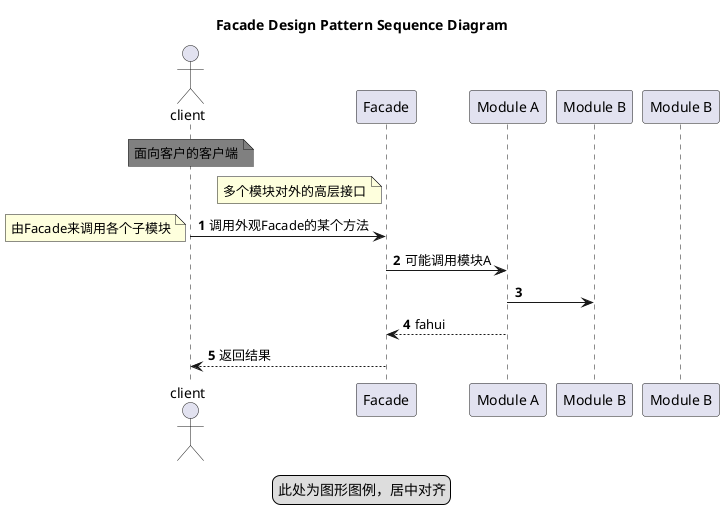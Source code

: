 @startuml
title Facade Design Pattern Sequence Diagram
actor client as client
participant Facade as facade
participant "Module A" as A
participant "Module B" as B
participant "Module B" as C
note over of client #grey : 面向客户的客户端
note left of facade: 多个模块对外的高层接口
autonumber
client -> facade: 调用外观Facade的某个方法
note left : 由Facade来调用各个子模块
' Bob --> Alice: Authentication Response
facade -> A: 可能调用模块A
A -> B
A --> facade : fahui
'facade -> B: 可能调用模块B
'facade -> C: 可能调用模块C
autonumber 5
facade --> client : 返回结果


legend center
    此处为图形图例，居中对齐
endlegend

/'newpage 这是标题
 Bliss -> Tia : Let's go home
 Bliss -> Tia : Quick
  Tia -> Bliss : Give me money
  Tia -> Bliss : No money No love'/

@enduml